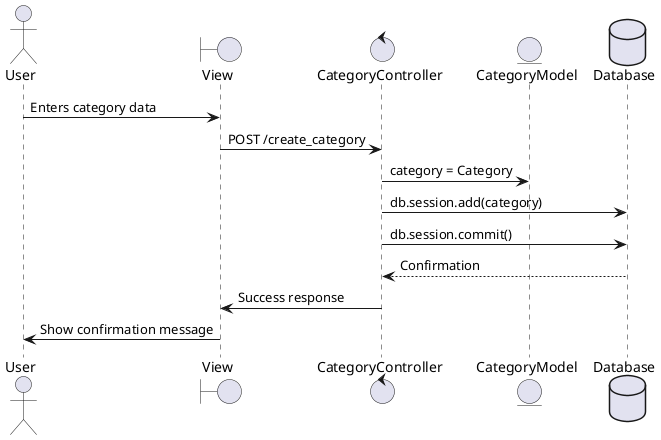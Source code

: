@startuml
actor User
boundary View
control CategoryController
entity CategoryModel
database Database

User -> View : Enters category data
View -> CategoryController: POST /create_category
CategoryController -> CategoryModel: category = Category
CategoryController -> Database: db.session.add(category)
CategoryController -> Database: db.session.commit()
Database --> CategoryController: Confirmation
CategoryController -> View: Success response
View -> User: Show confirmation message

@enduml